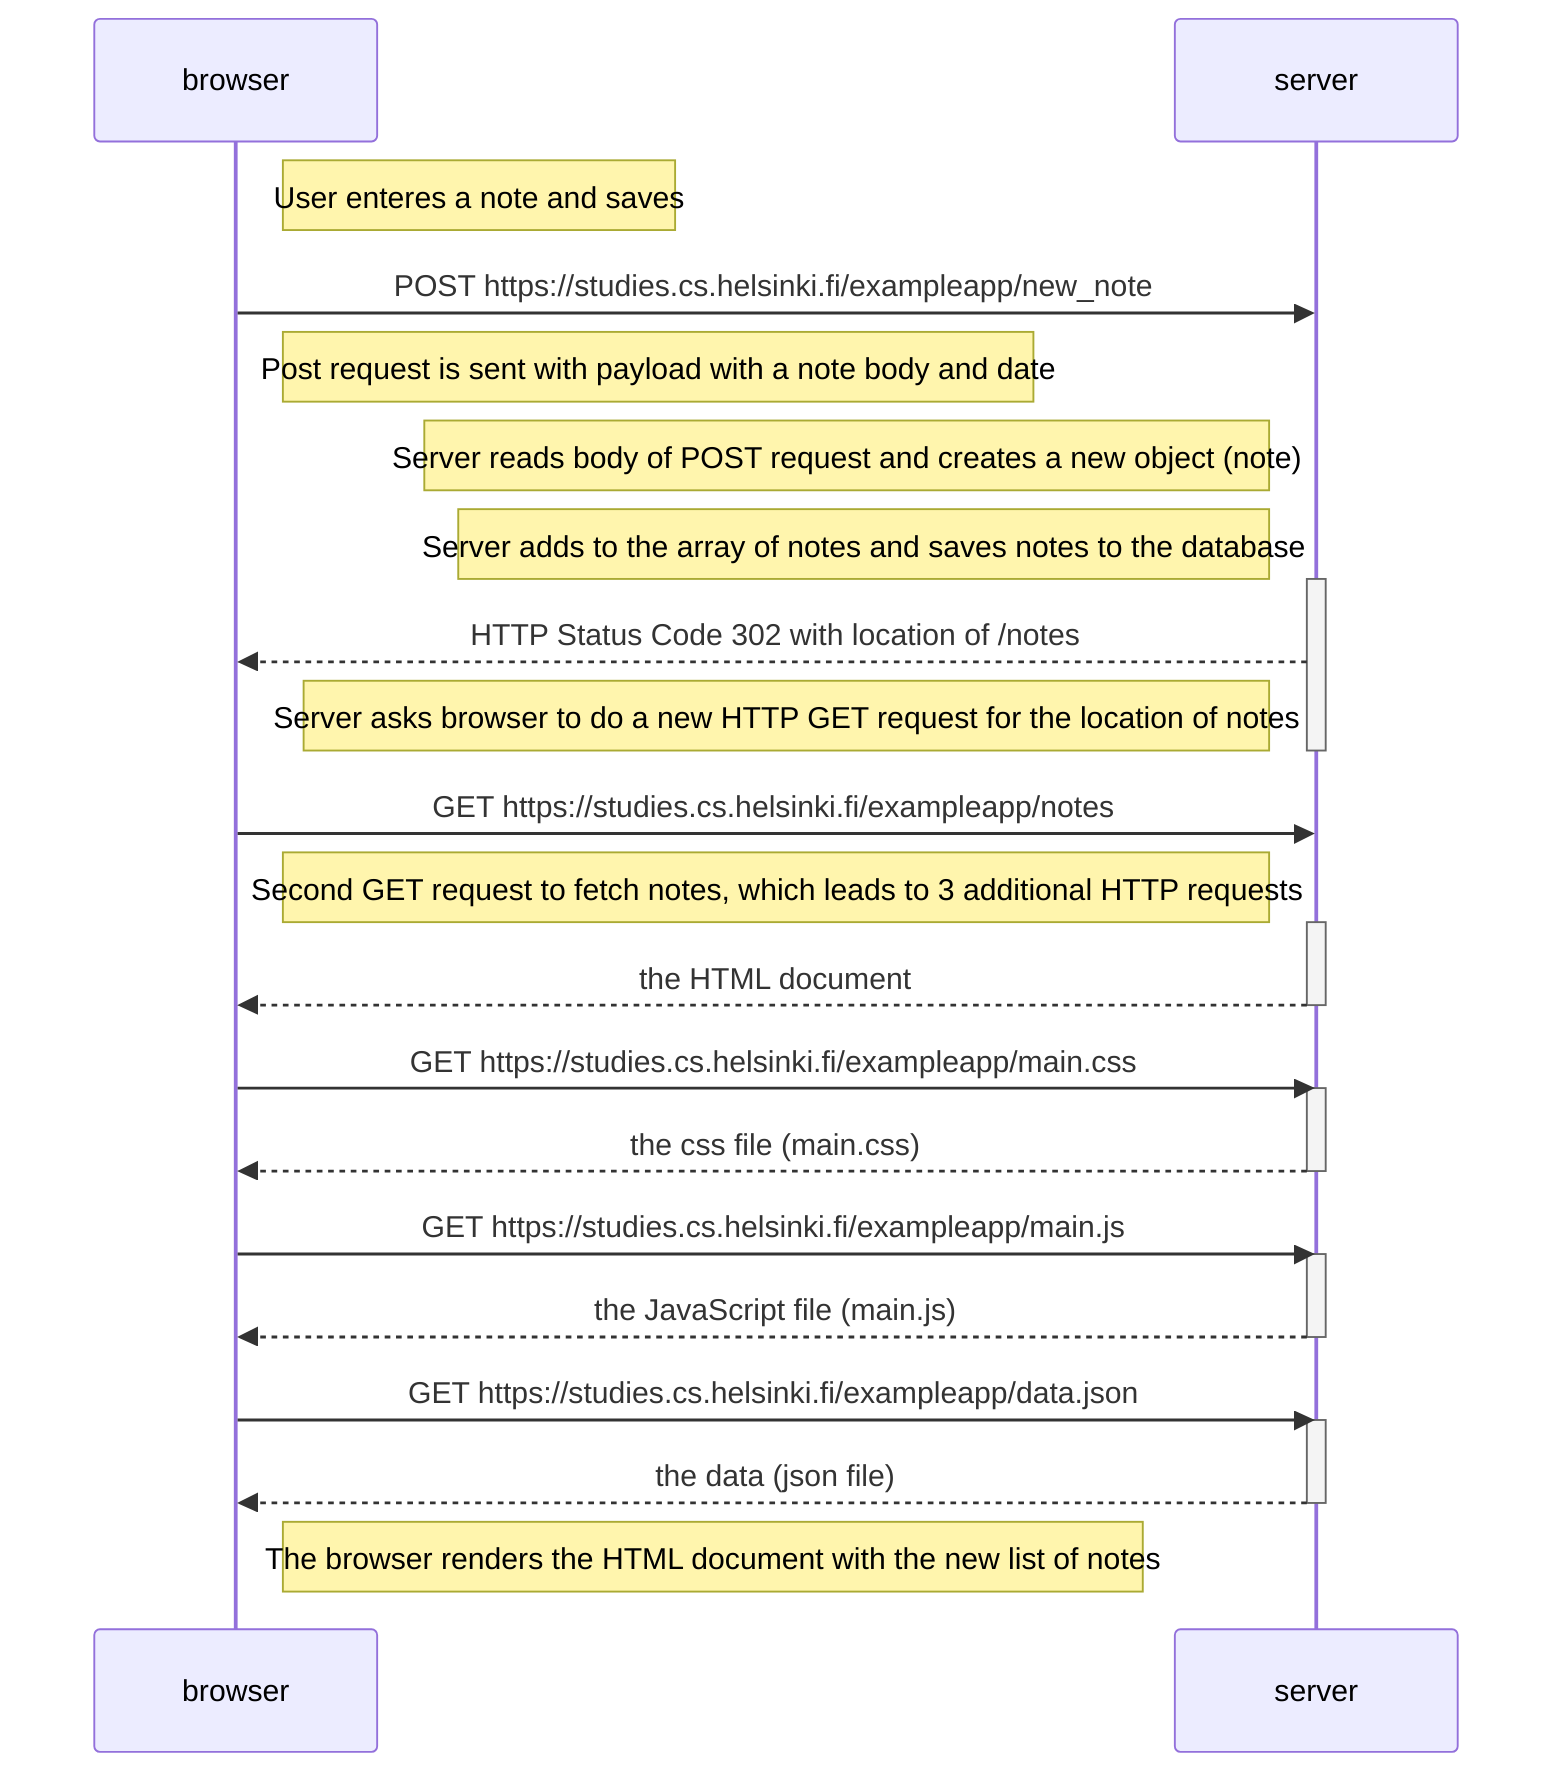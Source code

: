 sequenceDiagram
participant browser
participant server

    Note right of browser: User enteres a note and saves
    browser->>server: POST https://studies.cs.helsinki.fi/exampleapp/new_note
    Note right of browser: Post request is sent with payload with a note body and date
    Note left of server: Server reads body of POST request and creates a new object (note)
    Note left of server: Server adds to the array of notes and saves notes to the database
    activate server
    server-->>browser: HTTP Status Code 302 with location of /notes
    Note left of server: Server asks browser to do a new HTTP GET request for the location of notes
    deactivate server

    browser->>server: GET https://studies.cs.helsinki.fi/exampleapp/notes
    Note right of browser: Second GET request to fetch notes, which leads to 3 additional HTTP requests
    activate server
    server-->>browser: the HTML document
    deactivate server

    browser->>server: GET https://studies.cs.helsinki.fi/exampleapp/main.css

    activate server
    server-->>browser: the css file (main.css)
    deactivate server

    browser->>server: GET https://studies.cs.helsinki.fi/exampleapp/main.js
    activate server
    server-->>browser: the JavaScript file (main.js)
    deactivate server

    browser->>server: GET https://studies.cs.helsinki.fi/exampleapp/data.json
    activate server
    server-->>browser: the data (json file)
    deactivate server

    Note right of browser: The browser renders the HTML document with the new list of notes
